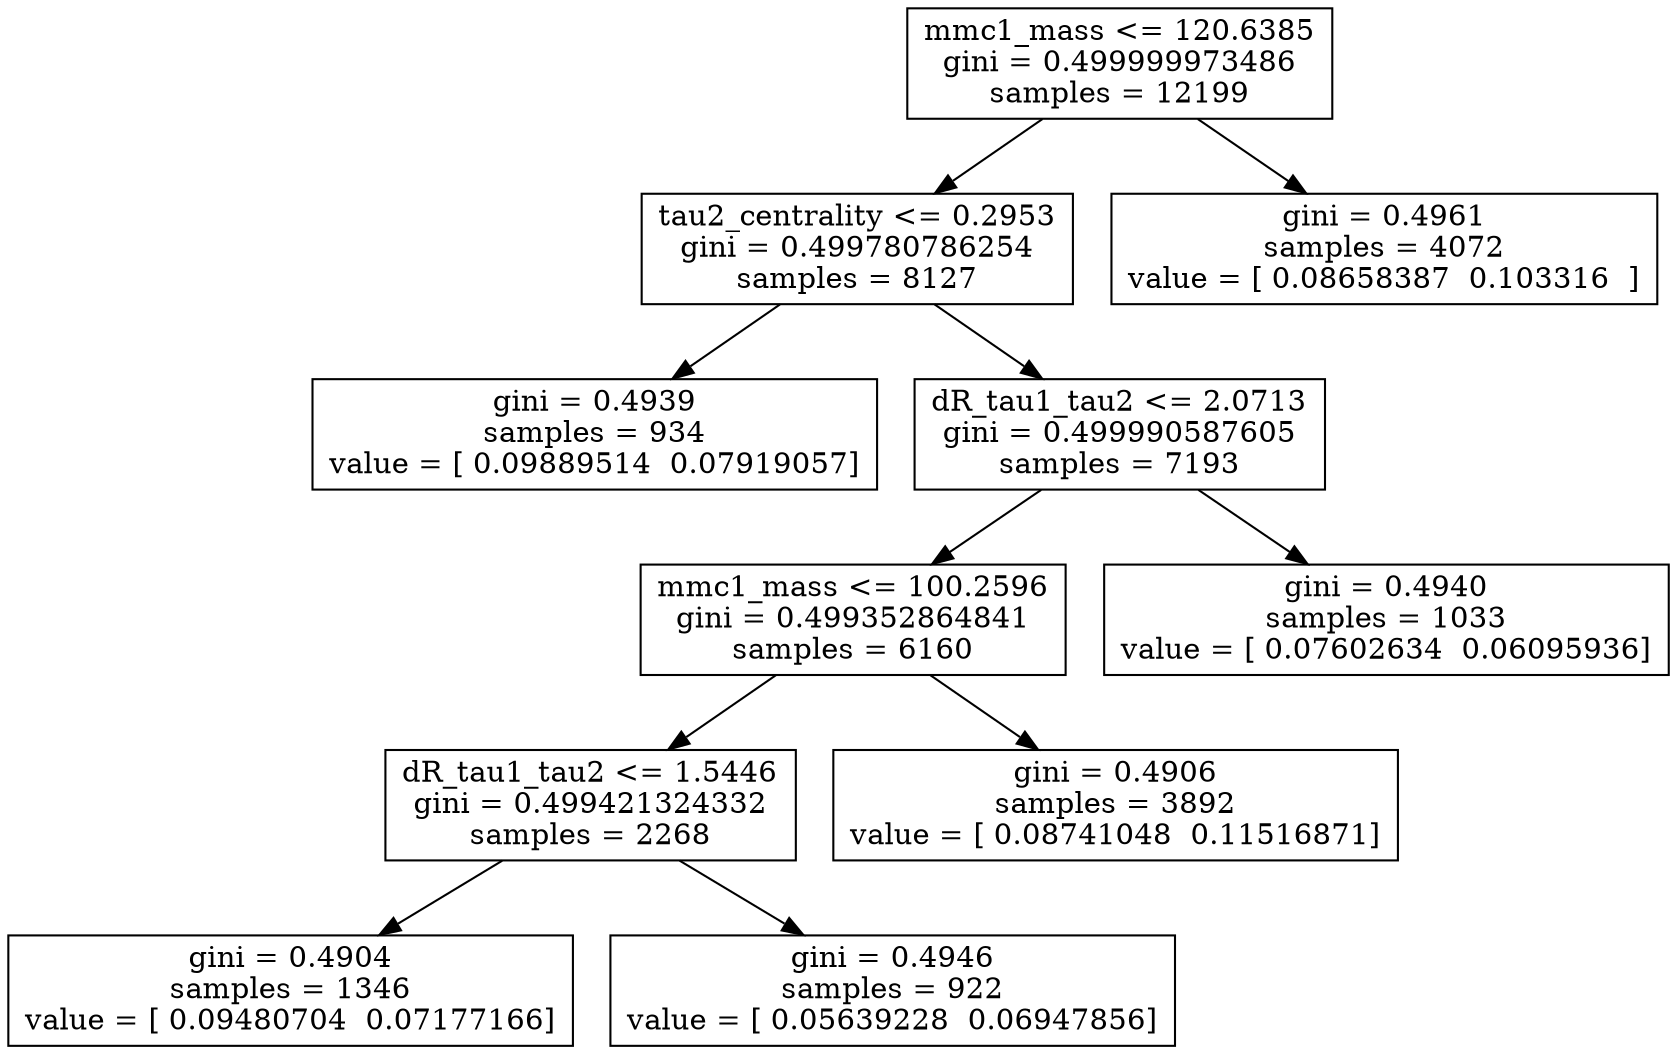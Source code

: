 digraph Tree {
0 [label="mmc1_mass <= 120.6385\ngini = 0.499999973486\nsamples = 12199", shape="box"] ;
1 [label="tau2_centrality <= 0.2953\ngini = 0.499780786254\nsamples = 8127", shape="box"] ;
0 -> 1 ;
2 [label="gini = 0.4939\nsamples = 934\nvalue = [ 0.09889514  0.07919057]", shape="box"] ;
1 -> 2 ;
3 [label="dR_tau1_tau2 <= 2.0713\ngini = 0.499990587605\nsamples = 7193", shape="box"] ;
1 -> 3 ;
4 [label="mmc1_mass <= 100.2596\ngini = 0.499352864841\nsamples = 6160", shape="box"] ;
3 -> 4 ;
5 [label="dR_tau1_tau2 <= 1.5446\ngini = 0.499421324332\nsamples = 2268", shape="box"] ;
4 -> 5 ;
6 [label="gini = 0.4904\nsamples = 1346\nvalue = [ 0.09480704  0.07177166]", shape="box"] ;
5 -> 6 ;
7 [label="gini = 0.4946\nsamples = 922\nvalue = [ 0.05639228  0.06947856]", shape="box"] ;
5 -> 7 ;
8 [label="gini = 0.4906\nsamples = 3892\nvalue = [ 0.08741048  0.11516871]", shape="box"] ;
4 -> 8 ;
9 [label="gini = 0.4940\nsamples = 1033\nvalue = [ 0.07602634  0.06095936]", shape="box"] ;
3 -> 9 ;
10 [label="gini = 0.4961\nsamples = 4072\nvalue = [ 0.08658387  0.103316  ]", shape="box"] ;
0 -> 10 ;
}
